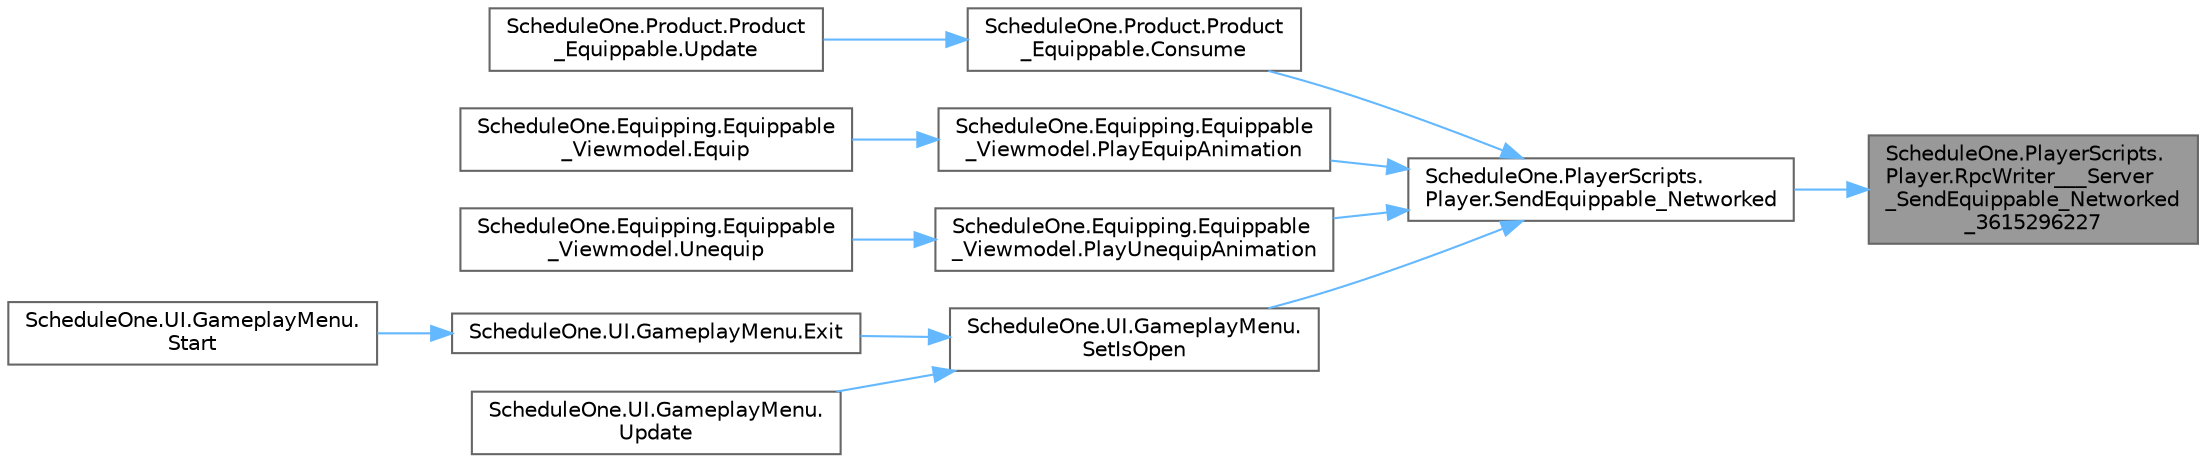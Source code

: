 digraph "ScheduleOne.PlayerScripts.Player.RpcWriter___Server_SendEquippable_Networked_3615296227"
{
 // LATEX_PDF_SIZE
  bgcolor="transparent";
  edge [fontname=Helvetica,fontsize=10,labelfontname=Helvetica,labelfontsize=10];
  node [fontname=Helvetica,fontsize=10,shape=box,height=0.2,width=0.4];
  rankdir="RL";
  Node1 [id="Node000001",label="ScheduleOne.PlayerScripts.\lPlayer.RpcWriter___Server\l_SendEquippable_Networked\l_3615296227",height=0.2,width=0.4,color="gray40", fillcolor="grey60", style="filled", fontcolor="black",tooltip=" "];
  Node1 -> Node2 [id="edge1_Node000001_Node000002",dir="back",color="steelblue1",style="solid",tooltip=" "];
  Node2 [id="Node000002",label="ScheduleOne.PlayerScripts.\lPlayer.SendEquippable_Networked",height=0.2,width=0.4,color="grey40", fillcolor="white", style="filled",URL="$class_schedule_one_1_1_player_scripts_1_1_player.html#af3da2e844536e7617f076da035f076ff",tooltip=" "];
  Node2 -> Node3 [id="edge2_Node000002_Node000003",dir="back",color="steelblue1",style="solid",tooltip=" "];
  Node3 [id="Node000003",label="ScheduleOne.Product.Product\l_Equippable.Consume",height=0.2,width=0.4,color="grey40", fillcolor="white", style="filled",URL="$class_schedule_one_1_1_product_1_1_product___equippable.html#a4484cebd51e24e9d88202de1abd60f6c",tooltip=" "];
  Node3 -> Node4 [id="edge3_Node000003_Node000004",dir="back",color="steelblue1",style="solid",tooltip=" "];
  Node4 [id="Node000004",label="ScheduleOne.Product.Product\l_Equippable.Update",height=0.2,width=0.4,color="grey40", fillcolor="white", style="filled",URL="$class_schedule_one_1_1_product_1_1_product___equippable.html#a08ebf1f858985068f0201a91c80bdff9",tooltip=" "];
  Node2 -> Node5 [id="edge4_Node000002_Node000005",dir="back",color="steelblue1",style="solid",tooltip=" "];
  Node5 [id="Node000005",label="ScheduleOne.Equipping.Equippable\l_Viewmodel.PlayEquipAnimation",height=0.2,width=0.4,color="grey40", fillcolor="white", style="filled",URL="$class_schedule_one_1_1_equipping_1_1_equippable___viewmodel.html#a6d17e9001a9a7d73aa66c324acab4a87",tooltip=" "];
  Node5 -> Node6 [id="edge5_Node000005_Node000006",dir="back",color="steelblue1",style="solid",tooltip=" "];
  Node6 [id="Node000006",label="ScheduleOne.Equipping.Equippable\l_Viewmodel.Equip",height=0.2,width=0.4,color="grey40", fillcolor="white", style="filled",URL="$class_schedule_one_1_1_equipping_1_1_equippable___viewmodel.html#ae7622fc413b7d4c401576139f7f3a689",tooltip=" "];
  Node2 -> Node7 [id="edge6_Node000002_Node000007",dir="back",color="steelblue1",style="solid",tooltip=" "];
  Node7 [id="Node000007",label="ScheduleOne.Equipping.Equippable\l_Viewmodel.PlayUnequipAnimation",height=0.2,width=0.4,color="grey40", fillcolor="white", style="filled",URL="$class_schedule_one_1_1_equipping_1_1_equippable___viewmodel.html#a5aa025458ac845a687a8464011c74f92",tooltip=" "];
  Node7 -> Node8 [id="edge7_Node000007_Node000008",dir="back",color="steelblue1",style="solid",tooltip=" "];
  Node8 [id="Node000008",label="ScheduleOne.Equipping.Equippable\l_Viewmodel.Unequip",height=0.2,width=0.4,color="grey40", fillcolor="white", style="filled",URL="$class_schedule_one_1_1_equipping_1_1_equippable___viewmodel.html#aa918c81b51571e2611a130c8f6884a45",tooltip=" "];
  Node2 -> Node9 [id="edge8_Node000002_Node000009",dir="back",color="steelblue1",style="solid",tooltip=" "];
  Node9 [id="Node000009",label="ScheduleOne.UI.GameplayMenu.\lSetIsOpen",height=0.2,width=0.4,color="grey40", fillcolor="white", style="filled",URL="$class_schedule_one_1_1_u_i_1_1_gameplay_menu.html#a84e1ab17427997a9faa32e1d9300671b",tooltip=" "];
  Node9 -> Node10 [id="edge9_Node000009_Node000010",dir="back",color="steelblue1",style="solid",tooltip=" "];
  Node10 [id="Node000010",label="ScheduleOne.UI.GameplayMenu.Exit",height=0.2,width=0.4,color="grey40", fillcolor="white", style="filled",URL="$class_schedule_one_1_1_u_i_1_1_gameplay_menu.html#a8929cc673cbff2c0a7cf22b29b5b57e4",tooltip=" "];
  Node10 -> Node11 [id="edge10_Node000010_Node000011",dir="back",color="steelblue1",style="solid",tooltip=" "];
  Node11 [id="Node000011",label="ScheduleOne.UI.GameplayMenu.\lStart",height=0.2,width=0.4,color="grey40", fillcolor="white", style="filled",URL="$class_schedule_one_1_1_u_i_1_1_gameplay_menu.html#ae79f3e4f4f75b09132eff5e2de434a1a",tooltip=" "];
  Node9 -> Node12 [id="edge11_Node000009_Node000012",dir="back",color="steelblue1",style="solid",tooltip=" "];
  Node12 [id="Node000012",label="ScheduleOne.UI.GameplayMenu.\lUpdate",height=0.2,width=0.4,color="grey40", fillcolor="white", style="filled",URL="$class_schedule_one_1_1_u_i_1_1_gameplay_menu.html#aa59df0a0c658334e5cbf043c0bc2191c",tooltip=" "];
}
